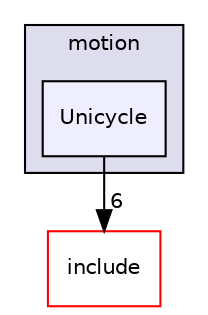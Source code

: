 digraph "/root/scrimmage/scrimmage/src/plugins/motion/Unicycle" {
  compound=true
  node [ fontsize="10", fontname="Helvetica"];
  edge [ labelfontsize="10", labelfontname="Helvetica"];
  subgraph clusterdir_5f8427e50c3373d6d1a638fa0a1c8683 {
    graph [ bgcolor="#ddddee", pencolor="black", label="motion" fontname="Helvetica", fontsize="10", URL="dir_5f8427e50c3373d6d1a638fa0a1c8683.html"]
  dir_b35e5772b4b7ed181d258d3cacc0e1d5 [shape=box, label="Unicycle", style="filled", fillcolor="#eeeeff", pencolor="black", URL="dir_b35e5772b4b7ed181d258d3cacc0e1d5.html"];
  }
  dir_d44c64559bbebec7f509842c48db8b23 [shape=box label="include" fillcolor="white" style="filled" color="red" URL="dir_d44c64559bbebec7f509842c48db8b23.html"];
  dir_b35e5772b4b7ed181d258d3cacc0e1d5->dir_d44c64559bbebec7f509842c48db8b23 [headlabel="6", labeldistance=1.5 headhref="dir_000257_000004.html"];
}
